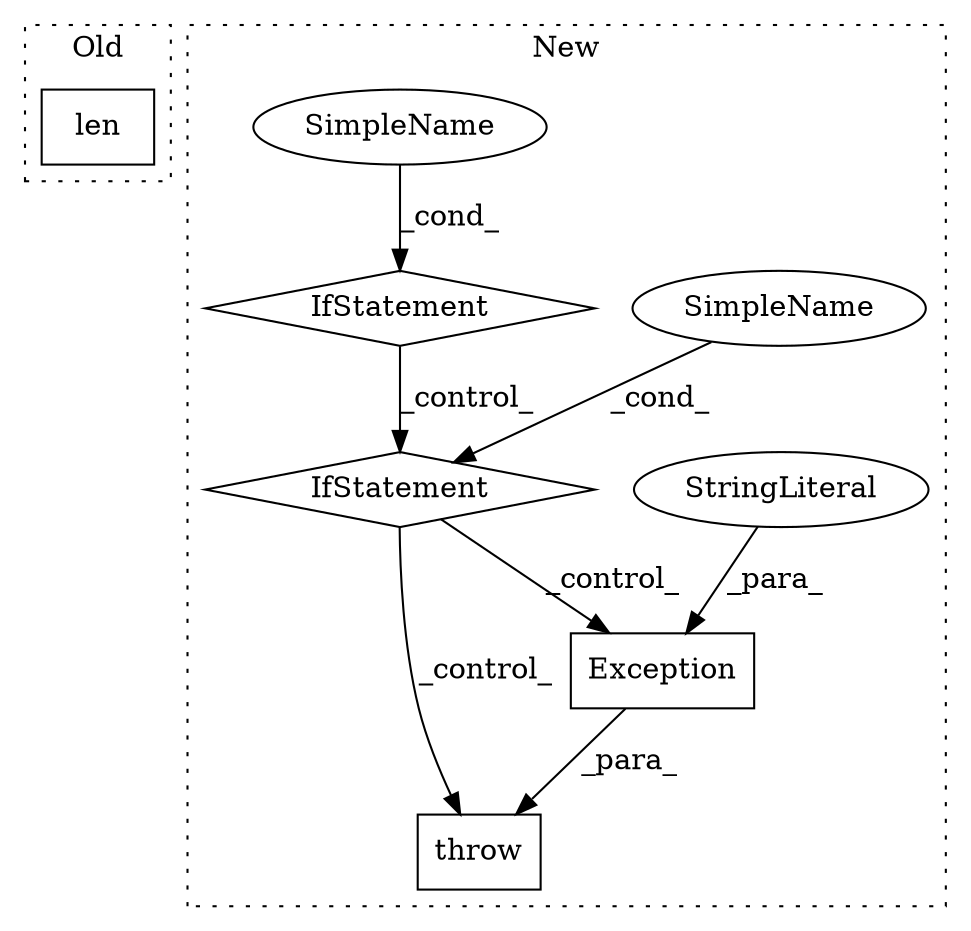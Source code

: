 digraph G {
subgraph cluster0 {
1 [label="len" a="32" s="2332,2342" l="4,1" shape="box"];
label = "Old";
style="dotted";
}
subgraph cluster1 {
2 [label="Exception" a="32" s="2530,2624" l="10,1" shape="box"];
3 [label="throw" a="53" s="2524" l="6" shape="box"];
4 [label="SimpleName" a="42" s="" l="" shape="ellipse"];
5 [label="IfStatement" a="25" s="2412,2451" l="4,2" shape="diamond"];
6 [label="StringLiteral" a="45" s="2540" l="84" shape="ellipse"];
7 [label="IfStatement" a="25" s="2313,2346" l="4,2" shape="diamond"];
8 [label="SimpleName" a="42" s="" l="" shape="ellipse"];
label = "New";
style="dotted";
}
2 -> 3 [label="_para_"];
4 -> 5 [label="_cond_"];
5 -> 2 [label="_control_"];
5 -> 3 [label="_control_"];
6 -> 2 [label="_para_"];
7 -> 5 [label="_control_"];
8 -> 7 [label="_cond_"];
}